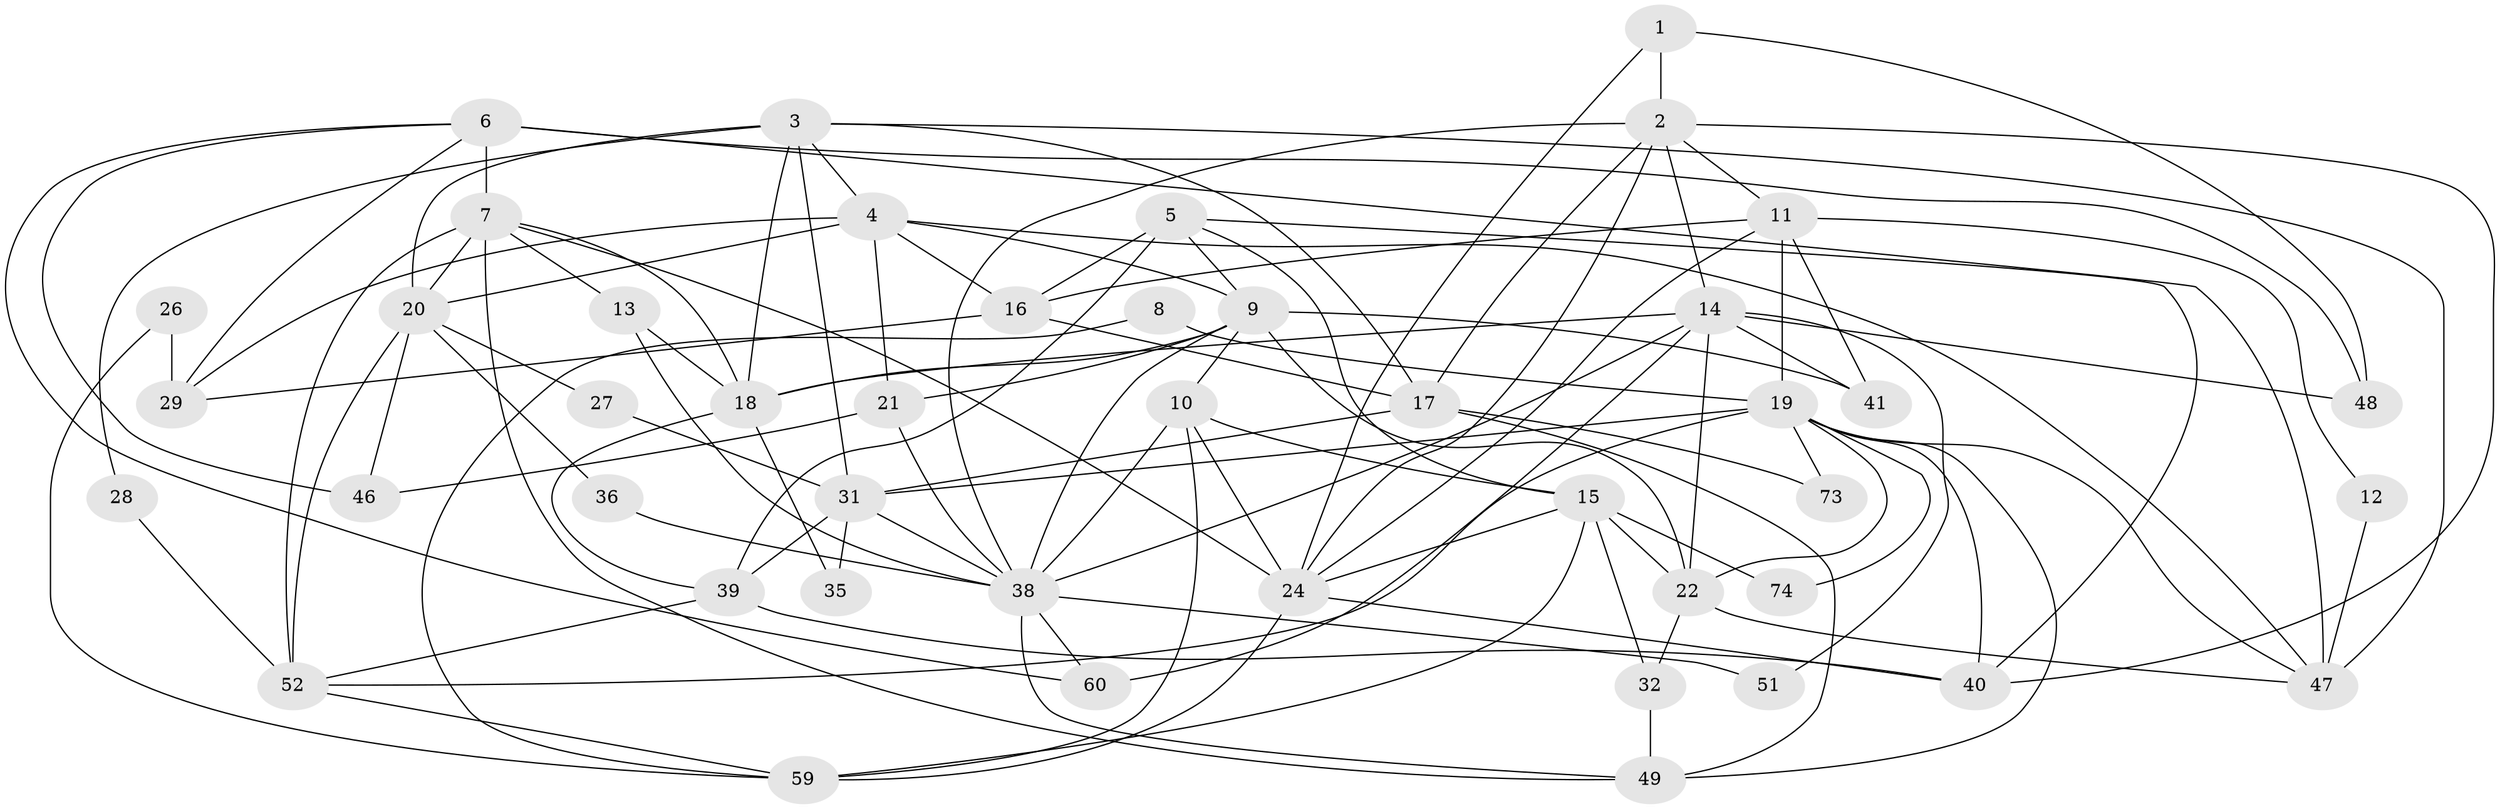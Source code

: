 // Generated by graph-tools (version 1.1) at 2025/24/03/03/25 07:24:01]
// undirected, 45 vertices, 111 edges
graph export_dot {
graph [start="1"]
  node [color=gray90,style=filled];
  1;
  2 [super="+58"];
  3 [super="+37"];
  4 [super="+67"];
  5 [super="+25"];
  6 [super="+72"];
  7 [super="+61"];
  8;
  9 [super="+69"];
  10 [super="+63"];
  11 [super="+55"];
  12;
  13 [super="+66"];
  14 [super="+34"];
  15 [super="+30"];
  16 [super="+68"];
  17 [super="+71"];
  18 [super="+43"];
  19 [super="+57"];
  20 [super="+44"];
  21 [super="+64"];
  22 [super="+23"];
  24 [super="+42"];
  26;
  27;
  28;
  29 [super="+33"];
  31 [super="+56"];
  32 [super="+53"];
  35;
  36;
  38 [super="+45"];
  39 [super="+65"];
  40 [super="+62"];
  41;
  46;
  47 [super="+70"];
  48;
  49 [super="+50"];
  51;
  52 [super="+54"];
  59;
  60;
  73;
  74;
  1 -- 2;
  1 -- 24;
  1 -- 48;
  2 -- 17 [weight=2];
  2 -- 24;
  2 -- 38;
  2 -- 40;
  2 -- 11;
  2 -- 14;
  3 -- 47;
  3 -- 17;
  3 -- 18;
  3 -- 20;
  3 -- 28;
  3 -- 31;
  3 -- 4;
  4 -- 47;
  4 -- 20;
  4 -- 16;
  4 -- 9;
  4 -- 29;
  4 -- 21;
  5 -- 15;
  5 -- 40;
  5 -- 16;
  5 -- 9;
  5 -- 39 [weight=2];
  6 -- 48;
  6 -- 60;
  6 -- 29;
  6 -- 46;
  6 -- 7;
  6 -- 47 [weight=2];
  7 -- 20 [weight=2];
  7 -- 52;
  7 -- 24;
  7 -- 13;
  7 -- 18;
  7 -- 49;
  8 -- 59;
  8 -- 19;
  9 -- 41;
  9 -- 18;
  9 -- 22;
  9 -- 38;
  9 -- 10;
  9 -- 21;
  10 -- 24;
  10 -- 15;
  10 -- 59;
  10 -- 38;
  11 -- 24;
  11 -- 12;
  11 -- 16;
  11 -- 19;
  11 -- 41;
  12 -- 47;
  13 -- 18;
  13 -- 38;
  14 -- 48;
  14 -- 22;
  14 -- 18;
  14 -- 51;
  14 -- 38;
  14 -- 41;
  14 -- 60;
  15 -- 59;
  15 -- 32;
  15 -- 74;
  15 -- 22;
  15 -- 24;
  16 -- 17;
  16 -- 29;
  17 -- 73;
  17 -- 31;
  17 -- 49;
  18 -- 35;
  18 -- 39 [weight=2];
  19 -- 49;
  19 -- 73;
  19 -- 74;
  19 -- 22;
  19 -- 52;
  19 -- 47;
  19 -- 31;
  19 -- 40;
  20 -- 27;
  20 -- 46;
  20 -- 52 [weight=2];
  20 -- 36;
  21 -- 38;
  21 -- 46;
  22 -- 47;
  22 -- 32;
  24 -- 59;
  24 -- 40;
  26 -- 59;
  26 -- 29;
  27 -- 31;
  28 -- 52;
  31 -- 35;
  31 -- 38;
  31 -- 39 [weight=2];
  32 -- 49;
  36 -- 38;
  38 -- 60;
  38 -- 49;
  38 -- 51;
  39 -- 52;
  39 -- 40;
  52 -- 59;
}
